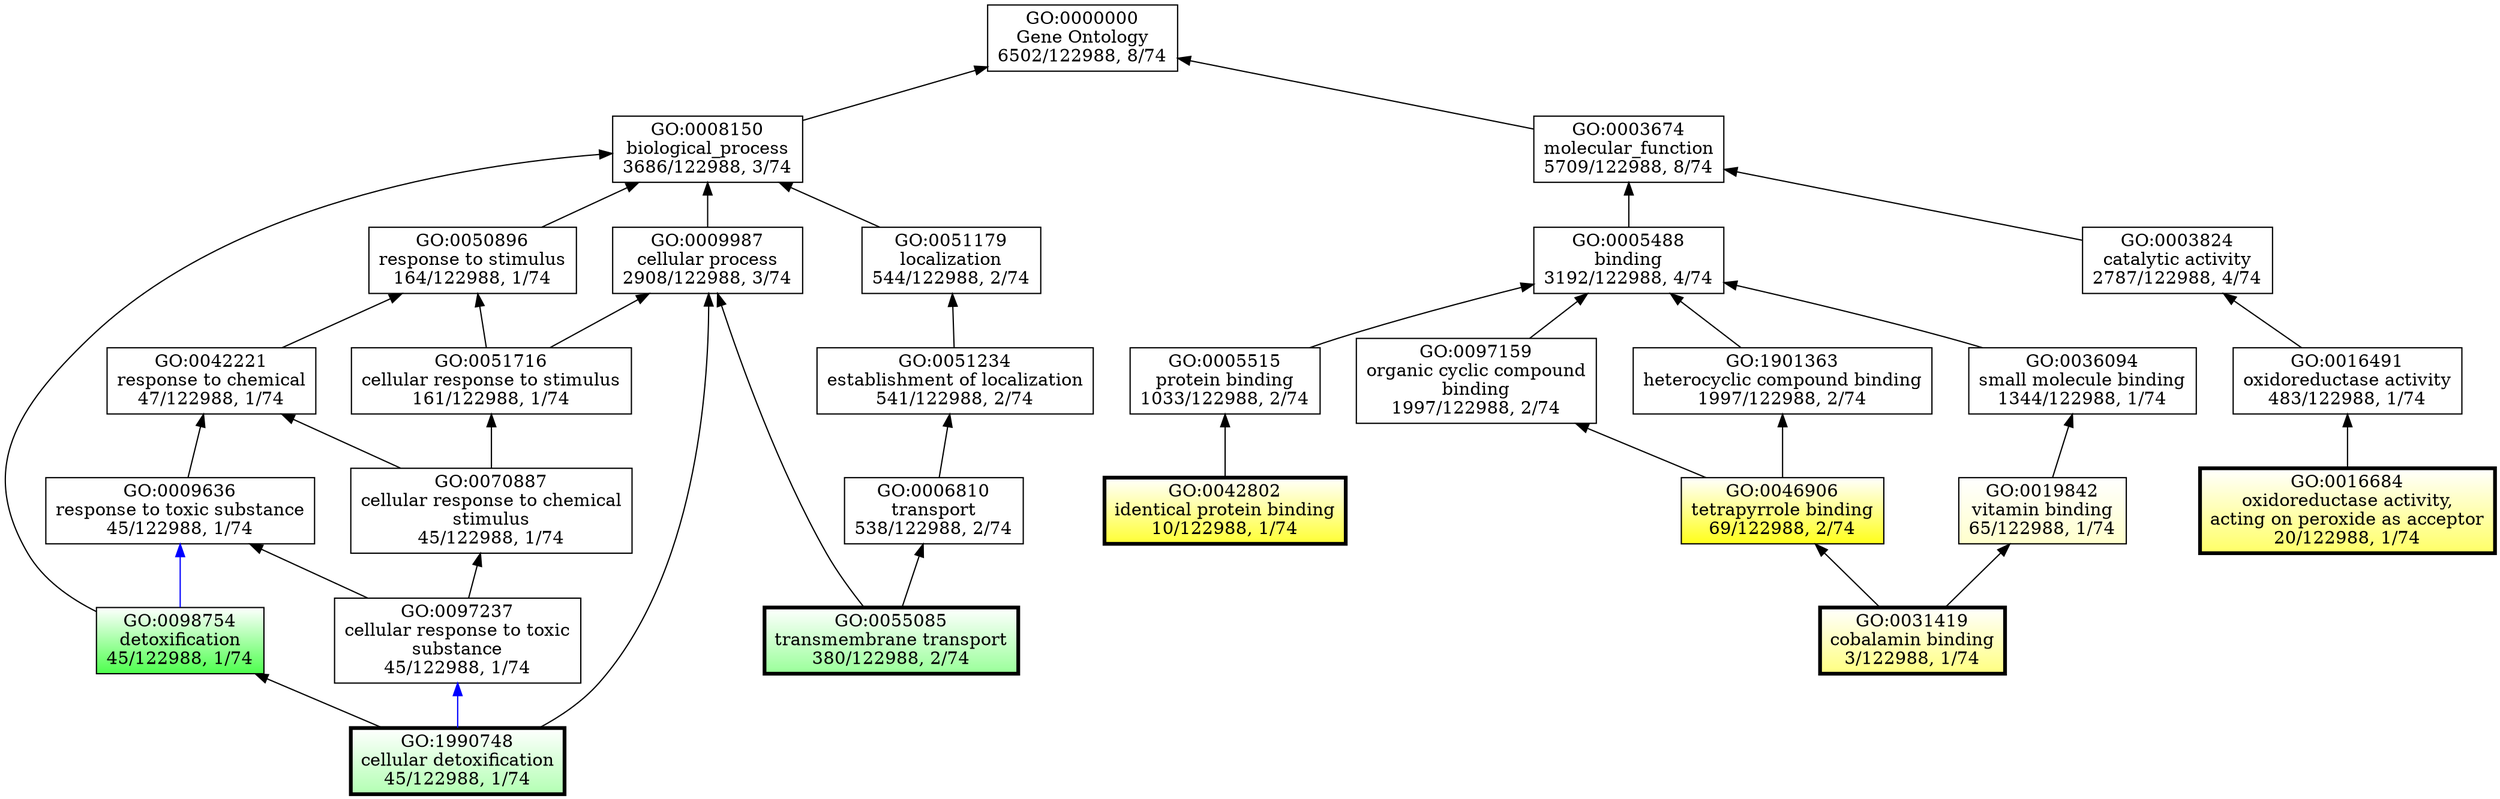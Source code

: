 /* Generated with Ontologizer 2.1 build 20160628-1269 */
digraph G {nodesep=0.4;
GO_0000000[shape="box",label="GO:0000000\nGene Ontology\n6502/122988, 8/74"];
GO_1990748[shape="box",label="GO:1990748\ncellular detoxification\n45/122988, 1/74",gradientangle=270,style="filled,setlinewidth(3)",fillcolor="white:0.333333,0.300000,1.000000"];
GO_0019842[shape="box",label="GO:0019842\nvitamin binding\n65/122988, 1/74",gradientangle=270,style="filled",fillcolor="white:0.166667,0.200000,1.000000"];
GO_0009987[shape="box",label="GO:0009987\ncellular process\n2908/122988, 3/74"];
GO_0098754[shape="box",label="GO:0098754\ndetoxification\n45/122988, 1/74",gradientangle=270,style="filled",fillcolor="white:0.333333,0.700000,1.000000"];
GO_0051716[shape="box",label="GO:0051716\ncellular response to stimulus\n161/122988, 1/74"];
GO_0097159[shape="box",label="GO:0097159\norganic cyclic compound\nbinding\n1997/122988, 2/74"];
GO_0005515[shape="box",label="GO:0005515\nprotein binding\n1033/122988, 2/74"];
GO_0050896[shape="box",label="GO:0050896\nresponse to stimulus\n164/122988, 1/74"];
GO_0097237[shape="box",label="GO:0097237\ncellular response to toxic\nsubstance\n45/122988, 1/74"];
GO_0008150[shape="box",label="GO:0008150\nbiological_process\n3686/122988, 3/74"];
GO_0003674[shape="box",label="GO:0003674\nmolecular_function\n5709/122988, 8/74"];
GO_0006810[shape="box",label="GO:0006810\ntransport\n538/122988, 2/74"];
GO_0051234[shape="box",label="GO:0051234\nestablishment of localization\n541/122988, 2/74"];
GO_0009636[shape="box",label="GO:0009636\nresponse to toxic substance\n45/122988, 1/74"];
GO_0070887[shape="box",label="GO:0070887\ncellular response to chemical\nstimulus\n45/122988, 1/74"];
GO_0016491[shape="box",label="GO:0016491\noxidoreductase activity\n483/122988, 1/74"];
GO_0051179[shape="box",label="GO:0051179\nlocalization\n544/122988, 2/74"];
GO_0016684[shape="box",label="GO:0016684\noxidoreductase activity,\nacting on peroxide as acceptor\n20/122988, 1/74",gradientangle=270,style="filled,setlinewidth(3)",fillcolor="white:0.166667,0.600000,1.000000"];
GO_0042221[shape="box",label="GO:0042221\nresponse to chemical\n47/122988, 1/74"];
GO_0055085[shape="box",label="GO:0055085\ntransmembrane transport\n380/122988, 2/74",gradientangle=270,style="filled,setlinewidth(3)",fillcolor="white:0.333333,0.400000,1.000000"];
GO_1901363[shape="box",label="GO:1901363\nheterocyclic compound binding\n1997/122988, 2/74"];
GO_0005488[shape="box",label="GO:0005488\nbinding\n3192/122988, 4/74"];
GO_0003824[shape="box",label="GO:0003824\ncatalytic activity\n2787/122988, 4/74"];
GO_0042802[shape="box",label="GO:0042802\nidentical protein binding\n10/122988, 1/74",gradientangle=270,style="filled,setlinewidth(3)",fillcolor="white:0.166667,0.800000,1.000000"];
GO_0046906[shape="box",label="GO:0046906\ntetrapyrrole binding\n69/122988, 2/74",gradientangle=270,style="filled",fillcolor="white:0.166667,0.900000,1.000000"];
GO_0031419[shape="box",label="GO:0031419\ncobalamin binding\n3/122988, 1/74",gradientangle=270,style="filled,setlinewidth(3)",fillcolor="white:0.166667,0.500000,1.000000"];
GO_0036094[shape="box",label="GO:0036094\nsmall molecule binding\n1344/122988, 1/74"];
GO_0000000 -> GO_0003674[color=black,dir="back",tooltip="molecular_function  Gene Ontology"];

GO_0000000 -> GO_0008150[color=black,dir="back",tooltip="biological_process  Gene Ontology"];

GO_0019842 -> GO_0031419[color=black,dir="back",tooltip="cobalamin binding is a vitamin binding"];

GO_0009987 -> GO_1990748[color=black,dir="back",tooltip="cellular detoxification is a cellular process"];

GO_0009987 -> GO_0051716[color=black,dir="back",tooltip="cellular response to stimulus is a cellular process"];

GO_0009987 -> GO_0055085[color=black,dir="back",tooltip="transmembrane transport is a cellular process"];

GO_0098754 -> GO_1990748[color=black,dir="back",tooltip="cellular detoxification is a detoxification"];

GO_0051716 -> GO_0070887[color=black,dir="back",tooltip="cellular response to chemical stimulus is a cellular response to stimulus"];

GO_0097159 -> GO_0046906[color=black,dir="back",tooltip="tetrapyrrole binding is a organic cyclic compound binding"];

GO_0005515 -> GO_0042802[color=black,dir="back",tooltip="identical protein binding is a protein binding"];

GO_0050896 -> GO_0042221[color=black,dir="back",tooltip="response to chemical is a response to stimulus"];

GO_0050896 -> GO_0051716[color=black,dir="back",tooltip="cellular response to stimulus is a response to stimulus"];

GO_0097237 -> GO_1990748[color=blue,dir="back",tooltip="cellular detoxification is part of cellular response to toxic substance"];

GO_0008150 -> GO_0009987[color=black,dir="back",tooltip="cellular process is a biological_process"];

GO_0008150 -> GO_0098754[color=black,dir="back",tooltip="detoxification is a biological_process"];

GO_0008150 -> GO_0050896[color=black,dir="back",tooltip="response to stimulus is a biological_process"];

GO_0008150 -> GO_0051179[color=black,dir="back",tooltip="localization is a biological_process"];

GO_0003674 -> GO_0003824[color=black,dir="back",tooltip="catalytic activity is a molecular_function"];

GO_0003674 -> GO_0005488[color=black,dir="back",tooltip="binding is a molecular_function"];

GO_0006810 -> GO_0055085[color=black,dir="back",tooltip="transmembrane transport is a transport"];

GO_0051234 -> GO_0006810[color=black,dir="back",tooltip="transport is a establishment of localization"];

GO_0009636 -> GO_0097237[color=black,dir="back",tooltip="cellular response to toxic substance is a response to toxic substance"];

GO_0009636 -> GO_0098754[color=blue,dir="back",tooltip="detoxification is part of response to toxic substance"];

GO_0070887 -> GO_0097237[color=black,dir="back",tooltip="cellular response to toxic substance is a cellular response to chemical stimulus"];

GO_0016491 -> GO_0016684[color=black,dir="back",tooltip="oxidoreductase activity, acting on peroxide as acceptor is a oxidoreductase activity"];

GO_0051179 -> GO_0051234[color=black,dir="back",tooltip="establishment of localization is a localization"];

GO_0042221 -> GO_0070887[color=black,dir="back",tooltip="cellular response to chemical stimulus is a response to chemical"];

GO_0042221 -> GO_0009636[color=black,dir="back",tooltip="response to toxic substance is a response to chemical"];

GO_1901363 -> GO_0046906[color=black,dir="back",tooltip="tetrapyrrole binding is a heterocyclic compound binding"];

GO_0005488 -> GO_1901363[color=black,dir="back",tooltip="heterocyclic compound binding is a binding"];

GO_0005488 -> GO_0005515[color=black,dir="back",tooltip="protein binding is a binding"];

GO_0005488 -> GO_0097159[color=black,dir="back",tooltip="organic cyclic compound binding is a binding"];

GO_0005488 -> GO_0036094[color=black,dir="back",tooltip="small molecule binding is a binding"];

GO_0003824 -> GO_0016491[color=black,dir="back",tooltip="oxidoreductase activity is a catalytic activity"];

GO_0046906 -> GO_0031419[color=black,dir="back",tooltip="cobalamin binding is a tetrapyrrole binding"];

GO_0036094 -> GO_0019842[color=black,dir="back",tooltip="vitamin binding is a small molecule binding"];

}
